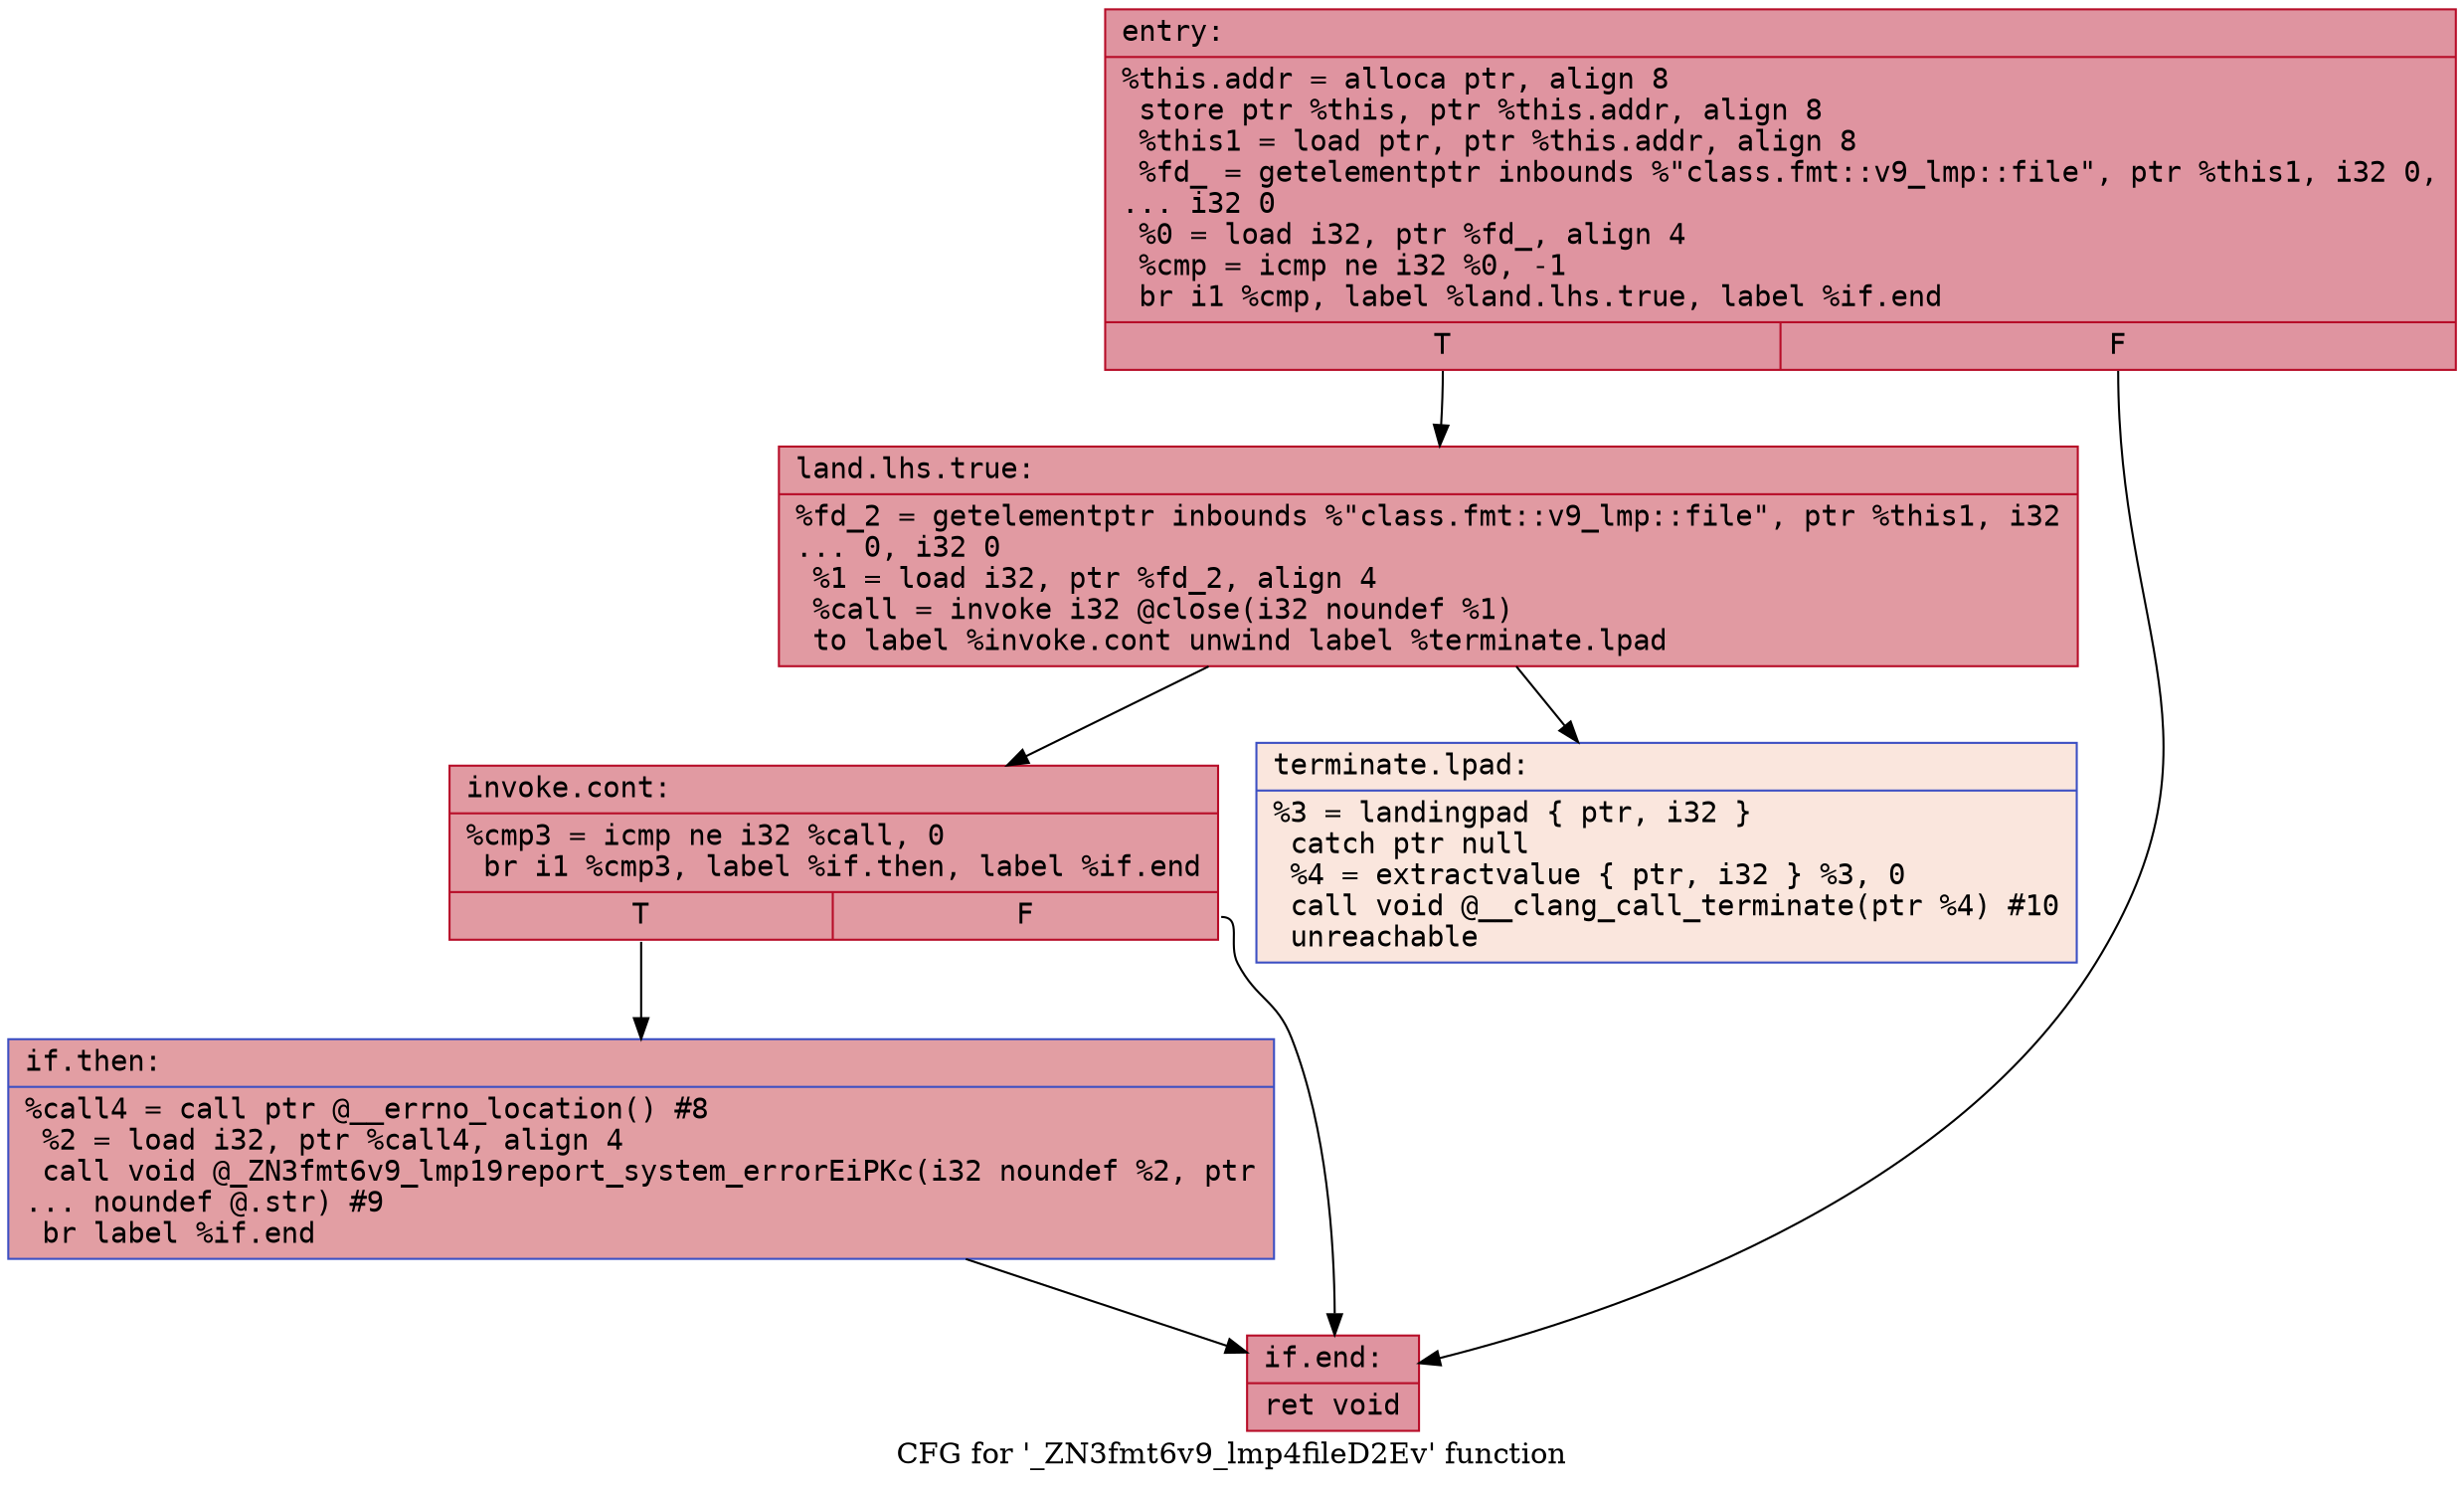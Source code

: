 digraph "CFG for '_ZN3fmt6v9_lmp4fileD2Ev' function" {
	label="CFG for '_ZN3fmt6v9_lmp4fileD2Ev' function";

	Node0x55957a48ec50 [shape=record,color="#b70d28ff", style=filled, fillcolor="#b70d2870" fontname="Courier",label="{entry:\l|  %this.addr = alloca ptr, align 8\l  store ptr %this, ptr %this.addr, align 8\l  %this1 = load ptr, ptr %this.addr, align 8\l  %fd_ = getelementptr inbounds %\"class.fmt::v9_lmp::file\", ptr %this1, i32 0,\l... i32 0\l  %0 = load i32, ptr %fd_, align 4\l  %cmp = icmp ne i32 %0, -1\l  br i1 %cmp, label %land.lhs.true, label %if.end\l|{<s0>T|<s1>F}}"];
	Node0x55957a48ec50:s0 -> Node0x55957a48ef50[tooltip="entry -> land.lhs.true\nProbability 62.50%" ];
	Node0x55957a48ec50:s1 -> Node0x55957a48efd0[tooltip="entry -> if.end\nProbability 37.50%" ];
	Node0x55957a48ef50 [shape=record,color="#b70d28ff", style=filled, fillcolor="#bb1b2c70" fontname="Courier",label="{land.lhs.true:\l|  %fd_2 = getelementptr inbounds %\"class.fmt::v9_lmp::file\", ptr %this1, i32\l... 0, i32 0\l  %1 = load i32, ptr %fd_2, align 4\l  %call = invoke i32 @close(i32 noundef %1)\l          to label %invoke.cont unwind label %terminate.lpad\l}"];
	Node0x55957a48ef50 -> Node0x55957a48f1a0[tooltip="land.lhs.true -> invoke.cont\nProbability 100.00%" ];
	Node0x55957a48ef50 -> Node0x55957a48f220[tooltip="land.lhs.true -> terminate.lpad\nProbability 0.00%" ];
	Node0x55957a48f1a0 [shape=record,color="#b70d28ff", style=filled, fillcolor="#bb1b2c70" fontname="Courier",label="{invoke.cont:\l|  %cmp3 = icmp ne i32 %call, 0\l  br i1 %cmp3, label %if.then, label %if.end\l|{<s0>T|<s1>F}}"];
	Node0x55957a48f1a0:s0 -> Node0x55957a48f720[tooltip="invoke.cont -> if.then\nProbability 62.50%" ];
	Node0x55957a48f1a0:s1 -> Node0x55957a48efd0[tooltip="invoke.cont -> if.end\nProbability 37.50%" ];
	Node0x55957a48f720 [shape=record,color="#3d50c3ff", style=filled, fillcolor="#be242e70" fontname="Courier",label="{if.then:\l|  %call4 = call ptr @__errno_location() #8\l  %2 = load i32, ptr %call4, align 4\l  call void @_ZN3fmt6v9_lmp19report_system_errorEiPKc(i32 noundef %2, ptr\l... noundef @.str) #9\l  br label %if.end\l}"];
	Node0x55957a48f720 -> Node0x55957a48efd0[tooltip="if.then -> if.end\nProbability 100.00%" ];
	Node0x55957a48efd0 [shape=record,color="#b70d28ff", style=filled, fillcolor="#b70d2870" fontname="Courier",label="{if.end:\l|  ret void\l}"];
	Node0x55957a48f220 [shape=record,color="#3d50c3ff", style=filled, fillcolor="#f3c7b170" fontname="Courier",label="{terminate.lpad:\l|  %3 = landingpad \{ ptr, i32 \}\l          catch ptr null\l  %4 = extractvalue \{ ptr, i32 \} %3, 0\l  call void @__clang_call_terminate(ptr %4) #10\l  unreachable\l}"];
}
